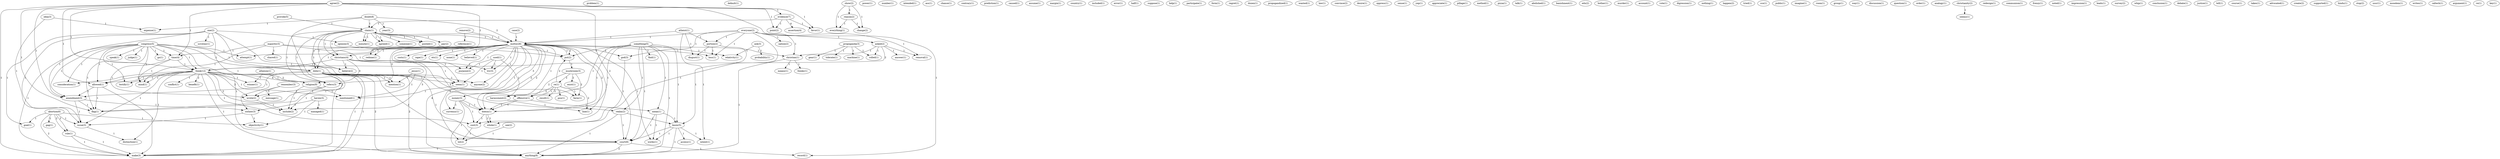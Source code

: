 digraph G {
  abortion [ label="abortion(6)" ];
  gag [ label="gag(1)" ];
  rule [ label="rule(1)" ];
  goal [ label="goal(1)" ];
  rule [ label="rule(1)" ];
  make [ label="make(3)" ];
  issue [ label="issue(3)" ];
  objectivity [ label="objectivity(1)" ];
  problem [ label="problem(1)" ];
  default [ label="default(1)" ];
  claim [ label="claim(4)" ];
  someone [ label="someone(1)" ];
  pay [ label="pay(2)" ];
  motto [ label="motto(28)" ];
  christians [ label="christians(4)" ];
  posted [ label="posted(1)" ];
  believe [ label="believe(2)" ];
  minute [ label="minute(1)" ];
  refers [ label="refers(3)" ];
  agreed [ label="agreed(1)" ];
  show [ label="show(2)" ];
  reason [ label="reason(2)" ];
  everything [ label="everything(1)" ];
  change [ label="change(2)" ];
  power [ label="power(1)" ];
  put [ label="put(2)" ];
  mushroom [ label="mushroom(3)" ];
  number [ label="number(1)" ];
  intended [ label="intended(1)" ];
  agree [ label="agree(2)" ];
  evidence [ label="evidence(7)" ];
  point [ label="point(2)" ];
  attempt [ label="attempt(1)" ];
  favor [ label="favor(1)" ];
  time [ label="time(4)" ];
  think [ label="think(12)" ];
  allowed [ label="allowed(1)" ];
  amendment [ label="amendment(3)" ];
  flag [ label="flag(1)" ];
  court [ label="court(8)" ];
  record [ label="record(1)" ];
  remove [ label="remove(2)" ];
  reference [ label="reference(1)" ];
  ass [ label="ass(1)" ];
  chance [ label="chance(1)" ];
  contrary [ label="contrary(1)" ];
  case [ label="case(2)" ];
  prediction [ label="prediction(1)" ];
  propoganda [ label="propoganda(3)" ];
  tolerate [ label="tolerate(1)" ];
  machine [ label="machine(1)" ];
  gear [ label="gear(1)" ];
  rolled [ label="rolled(1)" ];
  caused [ label="caused(1)" ];
  assume [ label="assume(1)" ];
  margin [ label="margin(1)" ];
  country [ label="country(1)" ];
  included [ label="included(1)" ];
  congress [ label="congress(5)" ];
  go [ label="go(1)" ];
  didn [ label="didn(1)" ];
  testify [ label="testify(1)" ];
  consideration [ label="consideration(1)" ];
  didn [ label="didn(1)" ];
  speak [ label="speak(1)" ];
  judge [ label="judge(1)" ];
  mind [ label="mind(1)" ];
  error [ label="error(1)" ];
  half [ label="half(1)" ];
  suppose [ label="suppose(1)" ];
  help [ label="help(1)" ];
  re [ label="re(1)" ];
  exist [ label="exist(1)" ];
  farm [ label="farm(1)" ];
  offensive [ label="offensive(1)" ];
  participate [ label="participate(1)" ];
  form [ label="form(1)" ];
  regret [ label="regret(1)" ];
  something [ label="something(5)" ];
  realm [ label="realm(2)" ];
  mean [ label="mean(1)" ];
  know [ label="know(5)" ];
  relativity [ label="relativity(1)" ];
  anything [ label="anything(8)" ];
  put [ label="put(2)" ];
  doesn [ label="doesn(3)" ];
  doesn [ label="doesn(1)" ];
  find [ label="find(1)" ];
  dozen [ label="dozen(1)" ];
  propogandized [ label="propogandized(1)" ];
  wanted [ label="wanted(1)" ];
  law [ label="law(1)" ];
  convince [ label="convince(2)" ];
  desire [ label="desire(1)" ];
  oppress [ label="oppress(1)" ];
  sense [ label="sense(1)" ];
  yep [ label="yep(1)" ];
  everyone [ label="everyone(2)" ];
  portion [ label="portion(2)" ];
  loss [ label="loss(1)" ];
  asked [ label="asked(2)" ];
  christian [ label="christian(1)" ];
  nation [ label="nation(2)" ];
  god [ label="god(3)" ];
  removal [ label="removal(1)" ];
  whole [ label="whole(1)" ];
  doubt [ label="doubt(8)" ];
  claim [ label="claim(1)" ];
  expense [ label="expense(1)" ];
  year [ label="year(3)" ];
  appreciate [ label="appreciate(1)" ];
  pillage [ label="pillage(1)" ];
  used [ label="used(1)" ];
  purpose [ label="purpose(2)" ];
  seem [ label="seem(1)" ];
  harassment [ label="harassment(2)" ];
  try [ label="try(3)" ];
  method [ label="method(1)" ];
  pizza [ label="pizza(1)" ];
  atheist [ label="atheist(1)" ];
  disgust [ label="disgust(1)" ];
  intent [ label="intent(1)" ];
  assertion [ label="assertion(4)" ];
  talk [ label="talk(1)" ];
  abolished [ label="abolished(1)" ];
  banishment [ label="banishment(1)" ];
  edu [ label="edu(2)" ];
  bother [ label="bother(1)" ];
  murder [ label="murder(1)" ];
  account [ label="account(1)" ];
  redone [ label="redone(1)" ];
  costs [ label="costs(1)" ];
  money [ label="money(3)" ];
  rape [ label="rape(1)" ];
  anyone [ label="anyone(2)" ];
  currency [ label="currency(1)" ];
  etc [ label="etc(1)" ];
  none [ label="none(1)" ];
  works [ label="works(1)" ];
  believed [ label="believed(1)" ];
  line [ label="line(1)" ];
  cost [ label="cost(3)" ];
  lot [ label="lot(2)" ];
  vote [ label="vote(1)" ];
  provide [ label="provide(5)" ];
  result [ label="result(1)" ];
  psu [ label="psu(1)" ];
  religion [ label="religion(9)" ];
  include [ label="include(2)" ];
  digression [ label="digression(1)" ];
  nothing [ label="nothing(1)" ];
  haven [ label="haven(3)" ];
  outlaw [ label="outlaw(3)" ];
  managed [ label="managed(1)" ];
  happen [ label="happen(2)" ];
  tried [ label="tried(1)" ];
  cco [ label="cco(1)" ];
  answer [ label="answer(1)" ];
  public [ label="public(1)" ];
  majority [ label="majority(3)" ];
  shared [ label="shared(1)" ];
  imagine [ label="imagine(1)" ];
  room [ label="room(1)" ];
  one [ label="one(2)" ];
  opinion [ label="opinion(3)" ];
  scrutiny [ label="scrutiny(1)" ];
  group [ label="group(1)" ];
  way [ label="way(1)" ];
  discussion [ label="discussion(1)" ];
  atheism [ label="atheism(1)" ];
  winner [ label="winner(1)" ];
  question [ label="question(1)" ];
  order [ label="order(1)" ];
  analogy [ label="analogy(1)" ];
  means [ label="means(1)" ];
  thinks [ label="thinks(1)" ];
  wrote [ label="wrote(2)" ];
  conflict [ label="conflict(1)" ];
  benefit [ label="benefit(1)" ];
  distinction [ label="distinction(1)" ];
  mentioned [ label="mentioned(1)" ];
  mention [ label="mention(1)" ];
  christianity [ label="christianity(2)" ];
  seems [ label="seems(1)" ];
  redesign [ label="redesign(1)" ];
  communism [ label="communism(1)" ];
  ask [ label="ask(3)" ];
  probability [ label="probability(1)" ];
  frenzy [ label="frenzy(1)" ];
  noted [ label="noted(1)" ];
  impression [ label="impression(1)" ];
  leads [ label="leads(1)" ];
  survey [ label="survey(2)" ];
  access [ label="access(1)" ];
  idea [ label="idea(3)" ];
  whip [ label="whip(1)" ];
  conclusion [ label="conclusion(1)" ];
  debate [ label="debate(1)" ];
  justice [ label="justice(1)" ];
  tell [ label="tell(1)" ];
  course [ label="course(1)" ];
  remember [ label="remember(3)" ];
  message [ label="message(1)" ];
  takes [ label="takes(1)" ];
  advocated [ label="advocated(1)" ];
  create [ label="create(2)" ];
  supported [ label="supported(1)" ];
  hindu [ label="hindu(1)" ];
  jesus [ label="jesus(1)" ];
  stop [ label="stop(2)" ];
  ussr [ label="ussr(1)" ];
  moselem [ label="moselem(1)" ];
  writes [ label="writes(1)" ];
  caltech [ label="caltech(1)" ];
  see [ label="see(2)" ];
  argument [ label="argument(1)" ];
  ve [ label="ve(1)" ];
  key [ label="key(1)" ];
  abortion -> gag [ label="2" ];
  abortion -> rule [ label="2" ];
  abortion -> goal [ label="1" ];
  abortion -> rule [ label="2" ];
  abortion -> make [ label="2" ];
  abortion -> issue [ label="1" ];
  abortion -> objectivity [ label="1" ];
  claim -> someone [ label="1" ];
  claim -> pay [ label="1" ];
  claim -> motto [ label="1" ];
  claim -> christians [ label="1" ];
  claim -> posted [ label="1" ];
  claim -> believe [ label="1" ];
  claim -> minute [ label="1" ];
  claim -> refers [ label="1" ];
  claim -> agreed [ label="1" ];
  show -> reason [ label="1" ];
  show -> everything [ label="1" ];
  show -> change [ label="1" ];
  put -> mushroom [ label="1" ];
  put -> motto [ label="1" ];
  agree -> evidence [ label="1" ];
  agree -> point [ label="1" ];
  agree -> attempt [ label="1" ];
  agree -> favor [ label="1" ];
  agree -> time [ label="1" ];
  agree -> think [ label="1" ];
  agree -> allowed [ label="1" ];
  agree -> amendment [ label="1" ];
  agree -> flag [ label="1" ];
  agree -> court [ label="2" ];
  agree -> make [ label="1" ];
  agree -> record [ label="1" ];
  remove -> motto [ label="1" ];
  remove -> reference [ label="1" ];
  case -> motto [ label="1" ];
  propoganda -> tolerate [ label="1" ];
  propoganda -> machine [ label="1" ];
  propoganda -> gear [ label="1" ];
  propoganda -> rolled [ label="1" ];
  congress -> go [ label="1" ];
  congress -> attempt [ label="1" ];
  congress -> time [ label="1" ];
  congress -> think [ label="1" ];
  congress -> didn [ label="1" ];
  congress -> testify [ label="1" ];
  congress -> allowed [ label="1" ];
  congress -> consideration [ label="1" ];
  congress -> amendment [ label="1" ];
  congress -> didn [ label="1" ];
  congress -> speak [ label="1" ];
  congress -> flag [ label="1" ];
  congress -> court [ label="1" ];
  congress -> judge [ label="1" ];
  congress -> make [ label="1" ];
  congress -> mind [ label="1" ];
  mushroom -> re [ label="2" ];
  mushroom -> exist [ label="2" ];
  mushroom -> farm [ label="2" ];
  mushroom -> offensive [ label="2" ];
  something -> realm [ label="1" ];
  something -> offensive [ label="1" ];
  something -> mean [ label="1" ];
  something -> know [ label="1" ];
  something -> relativity [ label="1" ];
  something -> court [ label="1" ];
  something -> anything [ label="1" ];
  something -> put [ label="1" ];
  something -> doesn [ label="1" ];
  something -> doesn [ label="1" ];
  something -> find [ label="1" ];
  everyone -> portion [ label="1" ];
  everyone -> motto [ label="1" ];
  everyone -> loss [ label="1" ];
  everyone -> asked [ label="1" ];
  everyone -> christian [ label="1" ];
  everyone -> nation [ label="1" ];
  everyone -> god [ label="1" ];
  everyone -> removal [ label="1" ];
  everyone -> whole [ label="1" ];
  doubt -> motto [ label="2" ];
  doubt -> claim [ label="1" ];
  doubt -> make [ label="1" ];
  doubt -> expense [ label="1" ];
  doubt -> year [ label="1" ];
  used -> purpose [ label="1" ];
  used -> seem [ label="1" ];
  used -> harassment [ label="1" ];
  used -> try [ label="1" ];
  atheist -> portion [ label="1" ];
  atheist -> motto [ label="1" ];
  atheist -> disgust [ label="1" ];
  atheist -> intent [ label="1" ];
  evidence -> assertion [ label="4" ];
  evidence -> point [ label="1" ];
  evidence -> claim [ label="1" ];
  evidence -> favor [ label="1" ];
  portion -> loss [ label="1" ];
  portion -> disgust [ label="1" ];
  portion -> know [ label="1" ];
  pay -> redone [ label="1" ];
  motto -> claim [ label="1" ];
  motto -> christians [ label="2" ];
  motto -> loss [ label="1" ];
  motto -> costs [ label="1" ];
  motto -> money [ label="3" ];
  motto -> christian [ label="1" ];
  motto -> didn [ label="1" ];
  motto -> redone [ label="1" ];
  motto -> rape [ label="1" ];
  motto -> anyone [ label="1" ];
  motto -> currency [ label="1" ];
  motto -> god [ label="3" ];
  motto -> etc [ label="1" ];
  motto -> none [ label="1" ];
  motto -> purpose [ label="1" ];
  motto -> didn [ label="1" ];
  motto -> works [ label="1" ];
  motto -> anything [ label="4" ];
  motto -> put [ label="2" ];
  motto -> seem [ label="1" ];
  motto -> believed [ label="1" ];
  motto -> harassment [ label="1" ];
  motto -> line [ label="2" ];
  motto -> doesn [ label="2" ];
  motto -> cost [ label="1" ];
  motto -> refers [ label="3" ];
  motto -> doesn [ label="2" ];
  motto -> try [ label="1" ];
  motto -> lot [ label="2" ];
  provide -> claim [ label="1" ];
  re -> farm [ label="1" ];
  re -> offensive [ label="1" ];
  re -> result [ label="2" ];
  re -> put [ label="2" ];
  re -> harassment [ label="2" ];
  re -> line [ label="2" ];
  re -> psu [ label="1" ];
  claim -> christians [ label="1" ];
  claim -> posted [ label="1" ];
  claim -> believe [ label="1" ];
  claim -> minute [ label="1" ];
  claim -> refers [ label="1" ];
  claim -> agreed [ label="1" ];
  christians -> realm [ label="3" ];
  christians -> think [ label="3" ];
  christians -> believe [ label="1" ];
  christians -> religion [ label="3" ];
  christians -> seem [ label="1" ];
  christians -> include [ label="3" ];
  christians -> try [ label="1" ];
  haven -> outlaw [ label="1" ];
  haven -> objectivity [ label="1" ];
  haven -> managed [ label="1" ];
  asked -> christian [ label="1" ];
  asked -> think [ label="2" ];
  asked -> answer [ label="1" ];
  asked -> rolled [ label="1" ];
  asked -> removal [ label="1" ];
  reason -> everything [ label="1" ];
  reason -> change [ label="1" ];
  majority -> shared [ label="1" ];
  majority -> time [ label="1" ];
  majority -> purpose [ label="1" ];
  majority -> put [ label="1" ];
  majority -> mind [ label="1" ];
  one -> farm [ label="1" ];
  one -> goal [ label="1" ];
  one -> opinion [ label="1" ];
  one -> offensive [ label="1" ];
  one -> scrutiny [ label="1" ];
  one -> amendment [ label="1" ];
  one -> outlaw [ label="1" ];
  one -> issue [ label="1" ];
  rule -> make [ label="1" ];
  money -> currency [ label="1" ];
  money -> anything [ label="1" ];
  money -> doesn [ label="1" ];
  money -> cost [ label="1" ];
  money -> doesn [ label="1" ];
  atheism -> winner [ label="1" ];
  atheism -> religion [ label="1" ];
  realm -> know [ label="1" ];
  realm -> court [ label="1" ];
  realm -> anything [ label="1" ];
  christian -> means [ label="1" ];
  christian -> anything [ label="1" ];
  christian -> thinks [ label="1" ];
  time -> think [ label="1" ];
  time -> wrote [ label="1" ];
  time -> mind [ label="1" ];
  think -> conflict [ label="1" ];
  think -> testify [ label="1" ];
  think -> allowed [ label="2" ];
  think -> winner [ label="1" ];
  think -> consideration [ label="1" ];
  think -> religion [ label="4" ];
  think -> benefit [ label="2" ];
  think -> anything [ label="1" ];
  think -> seem [ label="1" ];
  think -> issue [ label="1" ];
  think -> distinction [ label="1" ];
  think -> cost [ label="1" ];
  think -> refers [ label="2" ];
  think -> wrote [ label="2" ];
  think -> include [ label="2" ];
  think -> mind [ label="1" ];
  think -> mentioned [ label="1" ];
  didn -> anyone [ label="1" ];
  didn -> allowed [ label="1" ];
  didn -> amendment [ label="1" ];
  didn -> flag [ label="1" ];
  didn -> court [ label="1" ];
  didn -> anything [ label="2" ];
  didn -> make [ label="1" ];
  didn -> mention [ label="1" ];
  christianity -> seems [ label="1" ];
  opinion -> put [ label="1" ];
  offensive -> mean [ label="1" ];
  offensive -> doesn [ label="1" ];
  offensive -> doesn [ label="1" ];
  allowed -> amendment [ label="1" ];
  allowed -> flag [ label="1" ];
  allowed -> make [ label="1" ];
  ask -> relativity [ label="1" ];
  ask -> probability [ label="1" ];
  god -> whole [ label="1" ];
  rule -> make [ label="1" ];
  mean -> know [ label="1" ];
  mean -> works [ label="1" ];
  mean -> court [ label="1" ];
  amendment -> outlaw [ label="1" ];
  amendment -> flag [ label="1" ];
  amendment -> issue [ label="1" ];
  know -> works [ label="1" ];
  know -> court [ label="1" ];
  know -> anything [ label="1" ];
  know -> intent [ label="1" ];
  know -> access [ label="1" ];
  religion -> include [ label="1" ];
  religion -> mentioned [ label="1" ];
  idea -> issue [ label="1" ];
  idea -> expense [ label="1" ];
  didn -> flag [ label="1" ];
  didn -> court [ label="1" ];
  didn -> anything [ label="2" ];
  didn -> make [ label="1" ];
  didn -> mention [ label="1" ];
  outlaw -> issue [ label="1" ];
  outlaw -> objectivity [ label="1" ];
  court -> anything [ label="2" ];
  court -> make [ label="1" ];
  court -> record [ label="1" ];
  seem -> mentioned [ label="1" ];
  issue -> distinction [ label="1" ];
  harassment -> line [ label="1" ];
  remember -> wrote [ label="1" ];
  remember -> message [ label="1" ];
  doesn -> cost [ label="1" ];
  doesn -> whole [ label="1" ];
  cost -> lot [ label="1" ];
  jesus -> mention [ label="1" ];
  jesus -> mentioned [ label="1" ];
  refers -> wrote [ label="1" ];
  refers -> include [ label="1" ];
  wrote -> include [ label="1" ];
  doesn -> whole [ label="1" ];
  see -> lot [ label="1" ];
}
